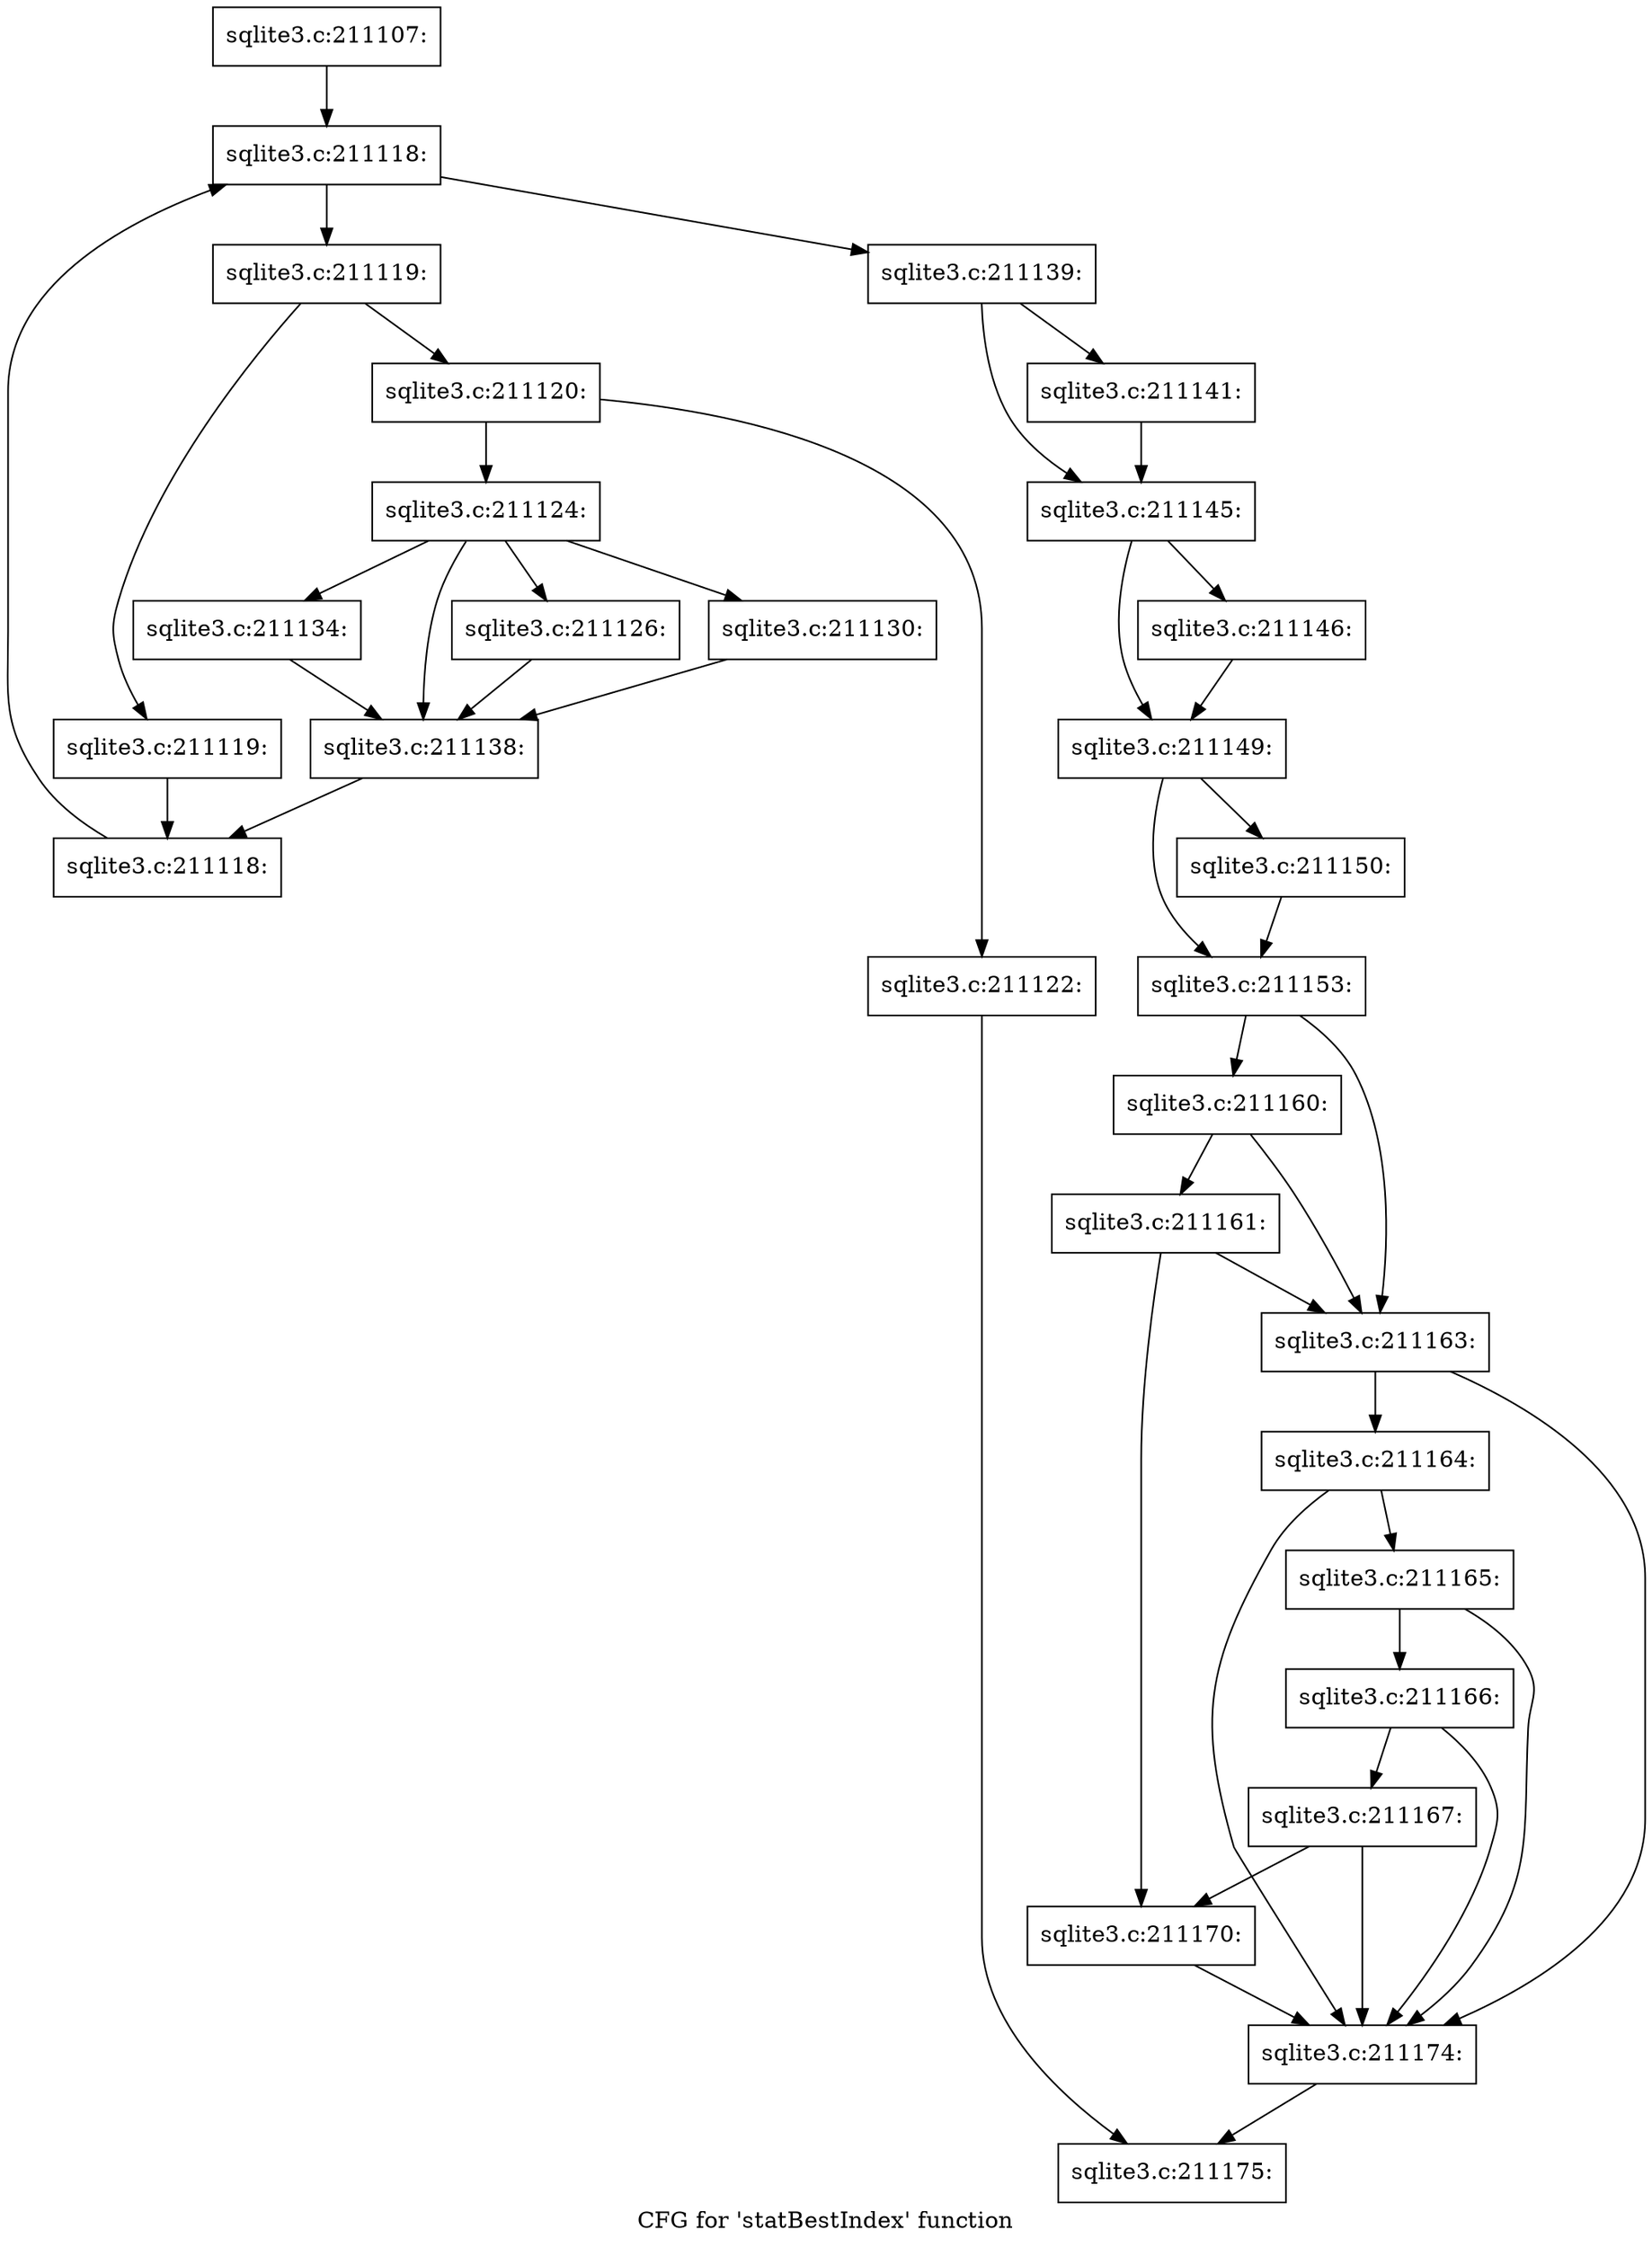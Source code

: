 digraph "CFG for 'statBestIndex' function" {
	label="CFG for 'statBestIndex' function";

	Node0x55c0fb6ded40 [shape=record,label="{sqlite3.c:211107:}"];
	Node0x55c0fb6ded40 -> Node0x55c0fb6e6ab0;
	Node0x55c0fb6e6ab0 [shape=record,label="{sqlite3.c:211118:}"];
	Node0x55c0fb6e6ab0 -> Node0x55c0fb6e6cd0;
	Node0x55c0fb6e6ab0 -> Node0x55c0fb6e6900;
	Node0x55c0fb6e6cd0 [shape=record,label="{sqlite3.c:211119:}"];
	Node0x55c0fb6e6cd0 -> Node0x55c0fb6e72b0;
	Node0x55c0fb6e6cd0 -> Node0x55c0fb6e7300;
	Node0x55c0fb6e72b0 [shape=record,label="{sqlite3.c:211119:}"];
	Node0x55c0fb6e72b0 -> Node0x55c0fb6e6c40;
	Node0x55c0fb6e7300 [shape=record,label="{sqlite3.c:211120:}"];
	Node0x55c0fb6e7300 -> Node0x55c0fb6e7b70;
	Node0x55c0fb6e7300 -> Node0x55c0fb6e7bc0;
	Node0x55c0fb6e7b70 [shape=record,label="{sqlite3.c:211122:}"];
	Node0x55c0fb6e7b70 -> Node0x55c0fb6df2c0;
	Node0x55c0fb6e7bc0 [shape=record,label="{sqlite3.c:211124:}"];
	Node0x55c0fb6e7bc0 -> Node0x55c0fb6e85c0;
	Node0x55c0fb6e7bc0 -> Node0x55c0fb6e8f00;
	Node0x55c0fb6e7bc0 -> Node0x55c0fb6e9250;
	Node0x55c0fb6e7bc0 -> Node0x55c0fb6e95a0;
	Node0x55c0fb6e8f00 [shape=record,label="{sqlite3.c:211126:}"];
	Node0x55c0fb6e8f00 -> Node0x55c0fb6e85c0;
	Node0x55c0fb6e9250 [shape=record,label="{sqlite3.c:211130:}"];
	Node0x55c0fb6e9250 -> Node0x55c0fb6e85c0;
	Node0x55c0fb6e95a0 [shape=record,label="{sqlite3.c:211134:}"];
	Node0x55c0fb6e95a0 -> Node0x55c0fb6e85c0;
	Node0x55c0fb6e85c0 [shape=record,label="{sqlite3.c:211138:}"];
	Node0x55c0fb6e85c0 -> Node0x55c0fb6e6c40;
	Node0x55c0fb6e6c40 [shape=record,label="{sqlite3.c:211118:}"];
	Node0x55c0fb6e6c40 -> Node0x55c0fb6e6ab0;
	Node0x55c0fb6e6900 [shape=record,label="{sqlite3.c:211139:}"];
	Node0x55c0fb6e6900 -> Node0x55c0fb6e8b20;
	Node0x55c0fb6e6900 -> Node0x55c0fb6e9fb0;
	Node0x55c0fb6e8b20 [shape=record,label="{sqlite3.c:211141:}"];
	Node0x55c0fb6e8b20 -> Node0x55c0fb6e9fb0;
	Node0x55c0fb6e9fb0 [shape=record,label="{sqlite3.c:211145:}"];
	Node0x55c0fb6e9fb0 -> Node0x55c0fb6eb440;
	Node0x55c0fb6e9fb0 -> Node0x55c0fb6eb490;
	Node0x55c0fb6eb440 [shape=record,label="{sqlite3.c:211146:}"];
	Node0x55c0fb6eb440 -> Node0x55c0fb6eb490;
	Node0x55c0fb6eb490 [shape=record,label="{sqlite3.c:211149:}"];
	Node0x55c0fb6eb490 -> Node0x55c0fb6ec400;
	Node0x55c0fb6eb490 -> Node0x55c0fb6ec450;
	Node0x55c0fb6ec400 [shape=record,label="{sqlite3.c:211150:}"];
	Node0x55c0fb6ec400 -> Node0x55c0fb6ec450;
	Node0x55c0fb6ec450 [shape=record,label="{sqlite3.c:211153:}"];
	Node0x55c0fb6ec450 -> Node0x55c0fb6ed7e0;
	Node0x55c0fb6ec450 -> Node0x55c0fb6ed6e0;
	Node0x55c0fb6ed7e0 [shape=record,label="{sqlite3.c:211160:}"];
	Node0x55c0fb6ed7e0 -> Node0x55c0fb6ed760;
	Node0x55c0fb6ed7e0 -> Node0x55c0fb6ed6e0;
	Node0x55c0fb6ed760 [shape=record,label="{sqlite3.c:211161:}"];
	Node0x55c0fb6ed760 -> Node0x55c0fb6ed640;
	Node0x55c0fb6ed760 -> Node0x55c0fb6ed6e0;
	Node0x55c0fb6ed6e0 [shape=record,label="{sqlite3.c:211163:}"];
	Node0x55c0fb6ed6e0 -> Node0x55c0fb6eea00;
	Node0x55c0fb6ed6e0 -> Node0x55c0fb6ed690;
	Node0x55c0fb6eea00 [shape=record,label="{sqlite3.c:211164:}"];
	Node0x55c0fb6eea00 -> Node0x55c0fb6ee980;
	Node0x55c0fb6eea00 -> Node0x55c0fb6ed690;
	Node0x55c0fb6ee980 [shape=record,label="{sqlite3.c:211165:}"];
	Node0x55c0fb6ee980 -> Node0x55c0fb6ee900;
	Node0x55c0fb6ee980 -> Node0x55c0fb6ed690;
	Node0x55c0fb6ee900 [shape=record,label="{sqlite3.c:211166:}"];
	Node0x55c0fb6ee900 -> Node0x55c0fb6ee880;
	Node0x55c0fb6ee900 -> Node0x55c0fb6ed690;
	Node0x55c0fb6ee880 [shape=record,label="{sqlite3.c:211167:}"];
	Node0x55c0fb6ee880 -> Node0x55c0fb6ed640;
	Node0x55c0fb6ee880 -> Node0x55c0fb6ed690;
	Node0x55c0fb6ed640 [shape=record,label="{sqlite3.c:211170:}"];
	Node0x55c0fb6ed640 -> Node0x55c0fb6ed690;
	Node0x55c0fb6ed690 [shape=record,label="{sqlite3.c:211174:}"];
	Node0x55c0fb6ed690 -> Node0x55c0fb6df2c0;
	Node0x55c0fb6df2c0 [shape=record,label="{sqlite3.c:211175:}"];
}
